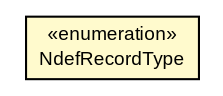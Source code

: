 #!/usr/local/bin/dot
#
# Class diagram 
# Generated by UMLGraph version R5_7_2-3-gee82a7 (http://www.umlgraph.org/)
#

digraph G {
	edge [fontname="arial",fontsize=10,labelfontname="arial",labelfontsize=10];
	node [fontname="arial",fontsize=10,shape=plaintext];
	nodesep=0.25;
	ranksep=0.5;
	// com.st.st25sdk.ndef.NdefRecordFactory.NdefRecordType
	c14839 [label=<<table title="com.st.st25sdk.ndef.NdefRecordFactory.NdefRecordType" border="0" cellborder="1" cellspacing="0" cellpadding="2" port="p" bgcolor="lemonChiffon" href="./NdefRecordFactory.NdefRecordType.html">
		<tr><td><table border="0" cellspacing="0" cellpadding="1">
<tr><td align="center" balign="center"> &#171;enumeration&#187; </td></tr>
<tr><td align="center" balign="center"> NdefRecordType </td></tr>
		</table></td></tr>
		</table>>, URL="./NdefRecordFactory.NdefRecordType.html", fontname="arial", fontcolor="black", fontsize=9.0];
}

